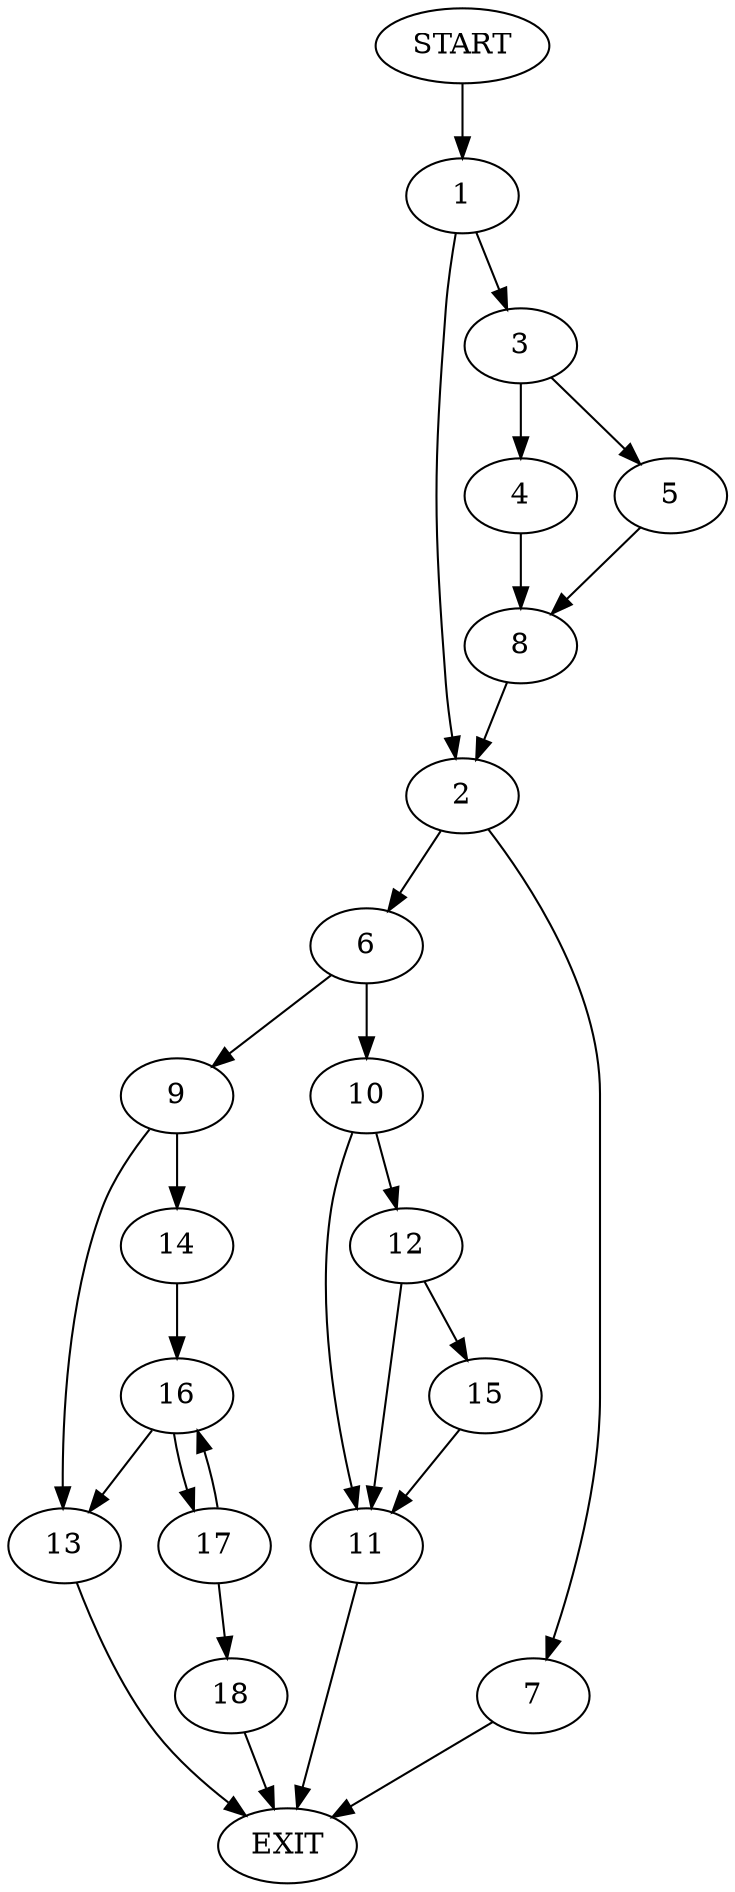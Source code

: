 digraph {
0 [label="START"]
19 [label="EXIT"]
0 -> 1
1 -> 2
1 -> 3
3 -> 4
3 -> 5
2 -> 6
2 -> 7
5 -> 8
4 -> 8
8 -> 2
7 -> 19
6 -> 9
6 -> 10
10 -> 11
10 -> 12
9 -> 13
9 -> 14
11 -> 19
12 -> 11
12 -> 15
15 -> 11
13 -> 19
14 -> 16
16 -> 13
16 -> 17
17 -> 16
17 -> 18
18 -> 19
}
